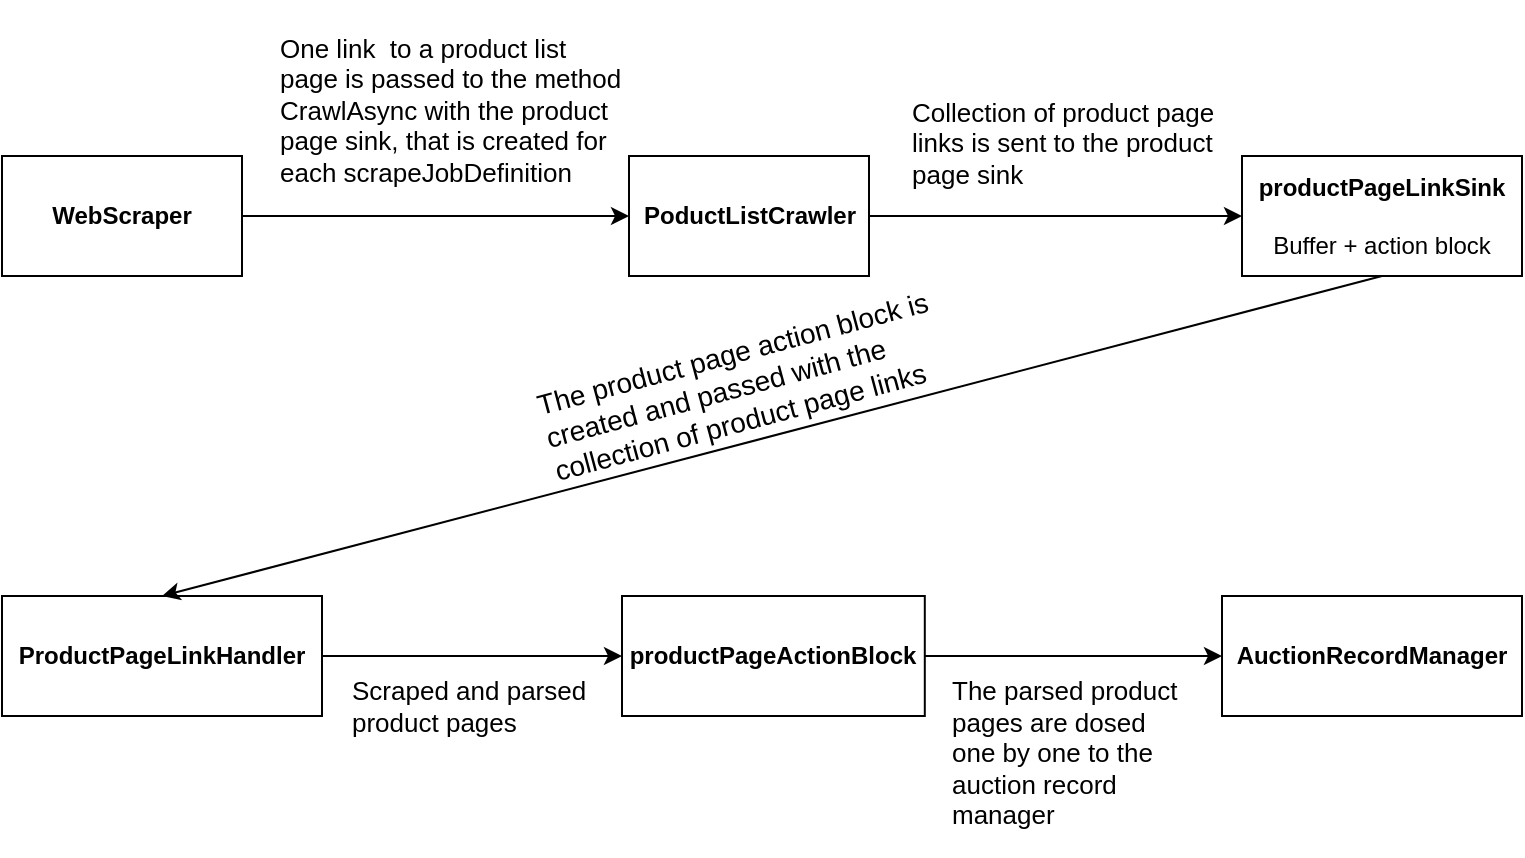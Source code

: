 <mxfile version="21.6.1" type="device">
  <diagram name="Stránka-1" id="SaemvIFVs-6E7PXOhnIo">
    <mxGraphModel dx="1158" dy="820" grid="1" gridSize="10" guides="1" tooltips="1" connect="1" arrows="1" fold="1" page="1" pageScale="1" pageWidth="827" pageHeight="1169" math="0" shadow="0">
      <root>
        <mxCell id="0" />
        <mxCell id="1" parent="0" />
        <mxCell id="Vr4tGQZlZmb6Du0fz8n2-1" value="&lt;b&gt;WebScraper&lt;/b&gt;" style="rounded=0;whiteSpace=wrap;html=1;" parent="1" vertex="1">
          <mxGeometry x="40" y="340" width="120" height="60" as="geometry" />
        </mxCell>
        <mxCell id="Vr4tGQZlZmb6Du0fz8n2-3" value="&lt;b&gt;productPageLinkSink&lt;/b&gt;&lt;br&gt;&lt;br&gt;Buffer + action block" style="rounded=0;whiteSpace=wrap;html=1;" parent="1" vertex="1">
          <mxGeometry x="660" y="340" width="140" height="60" as="geometry" />
        </mxCell>
        <mxCell id="Vr4tGQZlZmb6Du0fz8n2-4" value="&lt;b&gt;PoductListCrawler&lt;/b&gt;" style="rounded=0;whiteSpace=wrap;html=1;" parent="1" vertex="1">
          <mxGeometry x="353.5" y="340" width="120" height="60" as="geometry" />
        </mxCell>
        <mxCell id="Vr4tGQZlZmb6Du0fz8n2-6" value="&lt;b&gt;AuctionRecordManager&lt;/b&gt;" style="rounded=0;whiteSpace=wrap;html=1;" parent="1" vertex="1">
          <mxGeometry x="650" y="560" width="150" height="60" as="geometry" />
        </mxCell>
        <mxCell id="Vr4tGQZlZmb6Du0fz8n2-7" value="&lt;b&gt;productPageActionBlock&lt;/b&gt;" style="rounded=0;whiteSpace=wrap;html=1;" parent="1" vertex="1">
          <mxGeometry x="350" y="560" width="151.4" height="60" as="geometry" />
        </mxCell>
        <mxCell id="Vr4tGQZlZmb6Du0fz8n2-8" value="&lt;b&gt;ProductPageLinkHandler&lt;/b&gt;" style="rounded=0;whiteSpace=wrap;html=1;" parent="1" vertex="1">
          <mxGeometry x="40" y="560" width="160" height="60" as="geometry" />
        </mxCell>
        <mxCell id="Vr4tGQZlZmb6Du0fz8n2-9" value="" style="endArrow=classic;html=1;rounded=0;exitX=1;exitY=0.5;exitDx=0;exitDy=0;entryX=0;entryY=0.5;entryDx=0;entryDy=0;" parent="1" source="Vr4tGQZlZmb6Du0fz8n2-1" target="Vr4tGQZlZmb6Du0fz8n2-4" edge="1">
          <mxGeometry width="50" height="50" relative="1" as="geometry">
            <mxPoint x="390" y="350" as="sourcePoint" />
            <mxPoint x="440" y="300" as="targetPoint" />
          </mxGeometry>
        </mxCell>
        <mxCell id="Vr4tGQZlZmb6Du0fz8n2-10" value="" style="endArrow=classic;html=1;rounded=0;exitX=1;exitY=0.5;exitDx=0;exitDy=0;entryX=0;entryY=0.5;entryDx=0;entryDy=0;" parent="1" source="Vr4tGQZlZmb6Du0fz8n2-4" target="Vr4tGQZlZmb6Du0fz8n2-3" edge="1">
          <mxGeometry width="50" height="50" relative="1" as="geometry">
            <mxPoint x="490" y="390" as="sourcePoint" />
            <mxPoint x="640" y="390" as="targetPoint" />
          </mxGeometry>
        </mxCell>
        <mxCell id="Vr4tGQZlZmb6Du0fz8n2-11" value="" style="endArrow=classic;html=1;rounded=0;exitX=1;exitY=0.5;exitDx=0;exitDy=0;entryX=0;entryY=0.5;entryDx=0;entryDy=0;" parent="1" source="Vr4tGQZlZmb6Du0fz8n2-8" target="Vr4tGQZlZmb6Du0fz8n2-7" edge="1">
          <mxGeometry width="50" height="50" relative="1" as="geometry">
            <mxPoint x="160" y="680" as="sourcePoint" />
            <mxPoint x="354" y="680" as="targetPoint" />
          </mxGeometry>
        </mxCell>
        <mxCell id="Vr4tGQZlZmb6Du0fz8n2-12" value="" style="endArrow=classic;html=1;rounded=0;exitX=1;exitY=0.5;exitDx=0;exitDy=0;entryX=0;entryY=0.5;entryDx=0;entryDy=0;" parent="1" source="Vr4tGQZlZmb6Du0fz8n2-7" target="Vr4tGQZlZmb6Du0fz8n2-6" edge="1">
          <mxGeometry width="50" height="50" relative="1" as="geometry">
            <mxPoint x="486" y="670" as="sourcePoint" />
            <mxPoint x="680" y="670" as="targetPoint" />
          </mxGeometry>
        </mxCell>
        <mxCell id="Vr4tGQZlZmb6Du0fz8n2-13" value="" style="endArrow=classic;html=1;rounded=0;exitX=0.5;exitY=1;exitDx=0;exitDy=0;entryX=0.5;entryY=0;entryDx=0;entryDy=0;" parent="1" source="Vr4tGQZlZmb6Du0fz8n2-3" target="Vr4tGQZlZmb6Du0fz8n2-8" edge="1">
          <mxGeometry width="50" height="50" relative="1" as="geometry">
            <mxPoint x="486" y="490" as="sourcePoint" />
            <mxPoint x="680" y="490" as="targetPoint" />
          </mxGeometry>
        </mxCell>
        <mxCell id="Vr4tGQZlZmb6Du0fz8n2-14" value="&lt;font style=&quot;font-size: 13px;&quot;&gt;&lt;br&gt;One link&amp;nbsp; to a product list page is passed to the method CrawlAsync with the product page sink, that is created for each scrapeJobDefinition&lt;/font&gt;" style="text;html=1;strokeColor=none;fillColor=none;spacing=5;spacingTop=-20;whiteSpace=wrap;overflow=hidden;rounded=0;" parent="1" vertex="1">
          <mxGeometry x="173.5" y="272.5" width="180" height="130" as="geometry" />
        </mxCell>
        <mxCell id="QahHXvhgl9NhQF7iGtPi-1" value="&lt;font style=&quot;font-size: 13px;&quot;&gt;&lt;br&gt;Collection of product page links is sent to the product page sink&lt;/font&gt;" style="text;html=1;strokeColor=none;fillColor=none;spacing=5;spacingTop=-20;whiteSpace=wrap;overflow=hidden;rounded=0;" vertex="1" parent="1">
          <mxGeometry x="490" y="305" width="160" height="65" as="geometry" />
        </mxCell>
        <mxCell id="QahHXvhgl9NhQF7iGtPi-2" value="&lt;font style=&quot;font-size: 14px;&quot;&gt;The product page action block is created and passed with the collection of product page links&amp;nbsp;&lt;/font&gt;" style="text;html=1;strokeColor=none;fillColor=none;spacing=5;spacingTop=-20;whiteSpace=wrap;overflow=hidden;rounded=0;rotation=-15;" vertex="1" parent="1">
          <mxGeometry x="309" y="440" width="209.6" height="65" as="geometry" />
        </mxCell>
        <mxCell id="QahHXvhgl9NhQF7iGtPi-3" value="&lt;font style=&quot;font-size: 13px;&quot;&gt;Scraped and parsed product pages&lt;/font&gt;" style="text;html=1;strokeColor=none;fillColor=none;spacing=5;spacingTop=-20;whiteSpace=wrap;overflow=hidden;rounded=0;" vertex="1" parent="1">
          <mxGeometry x="210" y="610" width="130" height="45" as="geometry" />
        </mxCell>
        <mxCell id="QahHXvhgl9NhQF7iGtPi-4" value="&lt;font style=&quot;font-size: 13px;&quot;&gt;The parsed product pages are dosed one by one to the auction record manager&lt;/font&gt;" style="text;html=1;strokeColor=none;fillColor=none;spacing=5;spacingTop=-20;whiteSpace=wrap;overflow=hidden;rounded=0;" vertex="1" parent="1">
          <mxGeometry x="510" y="610" width="130" height="80" as="geometry" />
        </mxCell>
      </root>
    </mxGraphModel>
  </diagram>
</mxfile>
